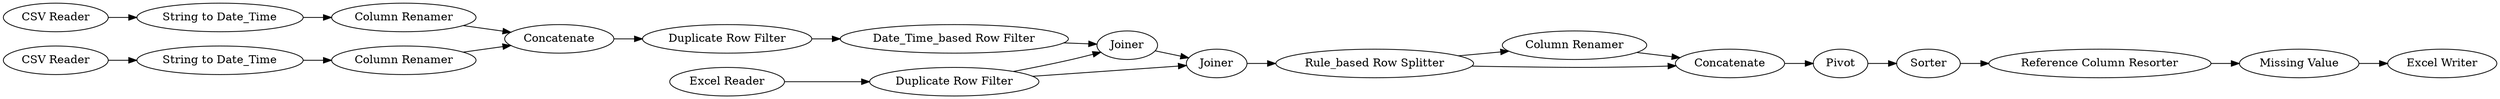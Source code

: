 digraph {
	"-7189375303991182602_20" [label="Missing Value"]
	"-7189375303991182602_3" [label="Excel Reader"]
	"-7189375303991182602_4" [label="String to Date_Time"]
	"-7189375303991182602_7" [label="Column Renamer"]
	"-7189375303991182602_6" [label="Column Renamer"]
	"-7189375303991182602_17" [label="Rule_based Row Splitter"]
	"-7189375303991182602_18" [label="Column Renamer"]
	"-7189375303991182602_14" [label=Pivot]
	"-7189375303991182602_15" [label=Sorter]
	"-7189375303991182602_21" [label="Excel Writer"]
	"-7189375303991182602_16" [label="Reference Column Resorter"]
	"-7189375303991182602_9" [label="Duplicate Row Filter"]
	"-7189375303991182602_10" [label="Date_Time_based Row Filter"]
	"-7189375303991182602_12" [label="Duplicate Row Filter"]
	"-7189375303991182602_8" [label=Concatenate]
	"-7189375303991182602_11" [label=Joiner]
	"-7189375303991182602_13" [label=Joiner]
	"-7189375303991182602_19" [label=Concatenate]
	"-7189375303991182602_2" [label="CSV Reader"]
	"-7189375303991182602_5" [label="String to Date_Time"]
	"-7189375303991182602_1" [label="CSV Reader"]
	"-7189375303991182602_8" -> "-7189375303991182602_9"
	"-7189375303991182602_3" -> "-7189375303991182602_12"
	"-7189375303991182602_16" -> "-7189375303991182602_20"
	"-7189375303991182602_15" -> "-7189375303991182602_16"
	"-7189375303991182602_7" -> "-7189375303991182602_8"
	"-7189375303991182602_9" -> "-7189375303991182602_10"
	"-7189375303991182602_12" -> "-7189375303991182602_13"
	"-7189375303991182602_5" -> "-7189375303991182602_7"
	"-7189375303991182602_17" -> "-7189375303991182602_18"
	"-7189375303991182602_10" -> "-7189375303991182602_11"
	"-7189375303991182602_12" -> "-7189375303991182602_11"
	"-7189375303991182602_2" -> "-7189375303991182602_4"
	"-7189375303991182602_17" -> "-7189375303991182602_19"
	"-7189375303991182602_20" -> "-7189375303991182602_21"
	"-7189375303991182602_6" -> "-7189375303991182602_8"
	"-7189375303991182602_13" -> "-7189375303991182602_17"
	"-7189375303991182602_11" -> "-7189375303991182602_13"
	"-7189375303991182602_1" -> "-7189375303991182602_5"
	"-7189375303991182602_18" -> "-7189375303991182602_19"
	"-7189375303991182602_4" -> "-7189375303991182602_6"
	"-7189375303991182602_19" -> "-7189375303991182602_14"
	"-7189375303991182602_14" -> "-7189375303991182602_15"
	rankdir=LR
}
